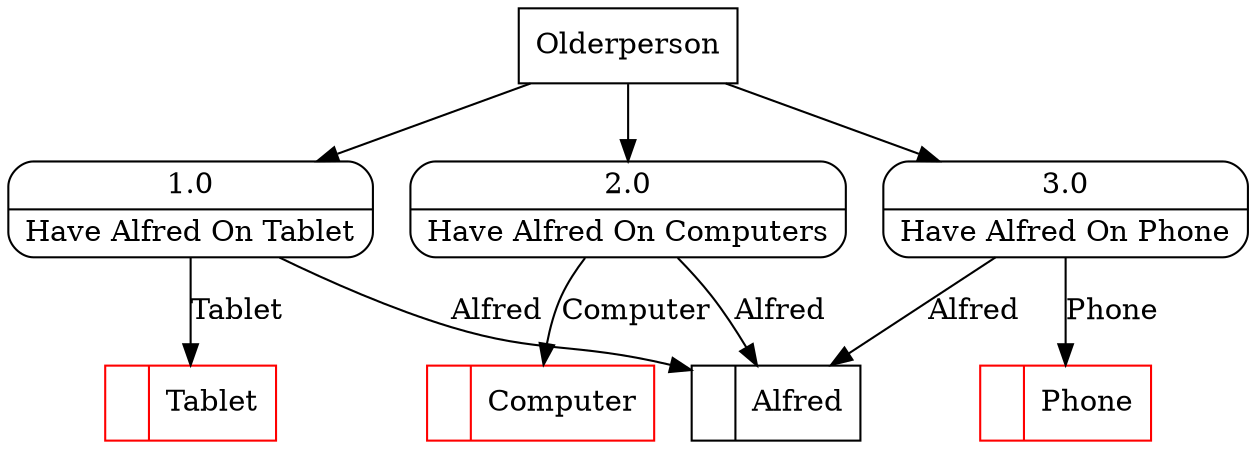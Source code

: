 digraph dfd2{ 
node[shape=record]
200 [label="<f0>  |<f1> Alfred " ];
201 [label="<f0>  |<f1> Computer " color=red];
202 [label="<f0>  |<f1> Tablet " color=red];
203 [label="<f0>  |<f1> Phone " color=red];
204 [label="Olderperson" shape=box];
205 [label="{<f0> 1.0|<f1> Have Alfred On Tablet }" shape=Mrecord];
206 [label="{<f0> 2.0|<f1> Have Alfred On Computers }" shape=Mrecord];
207 [label="{<f0> 3.0|<f1> Have Alfred On Phone }" shape=Mrecord];
204 -> 205
204 -> 206
204 -> 207
205 -> 202 [label="Tablet"]
205 -> 200 [label="Alfred"]
206 -> 200 [label="Alfred"]
206 -> 201 [label="Computer"]
207 -> 203 [label="Phone"]
207 -> 200 [label="Alfred"]
}